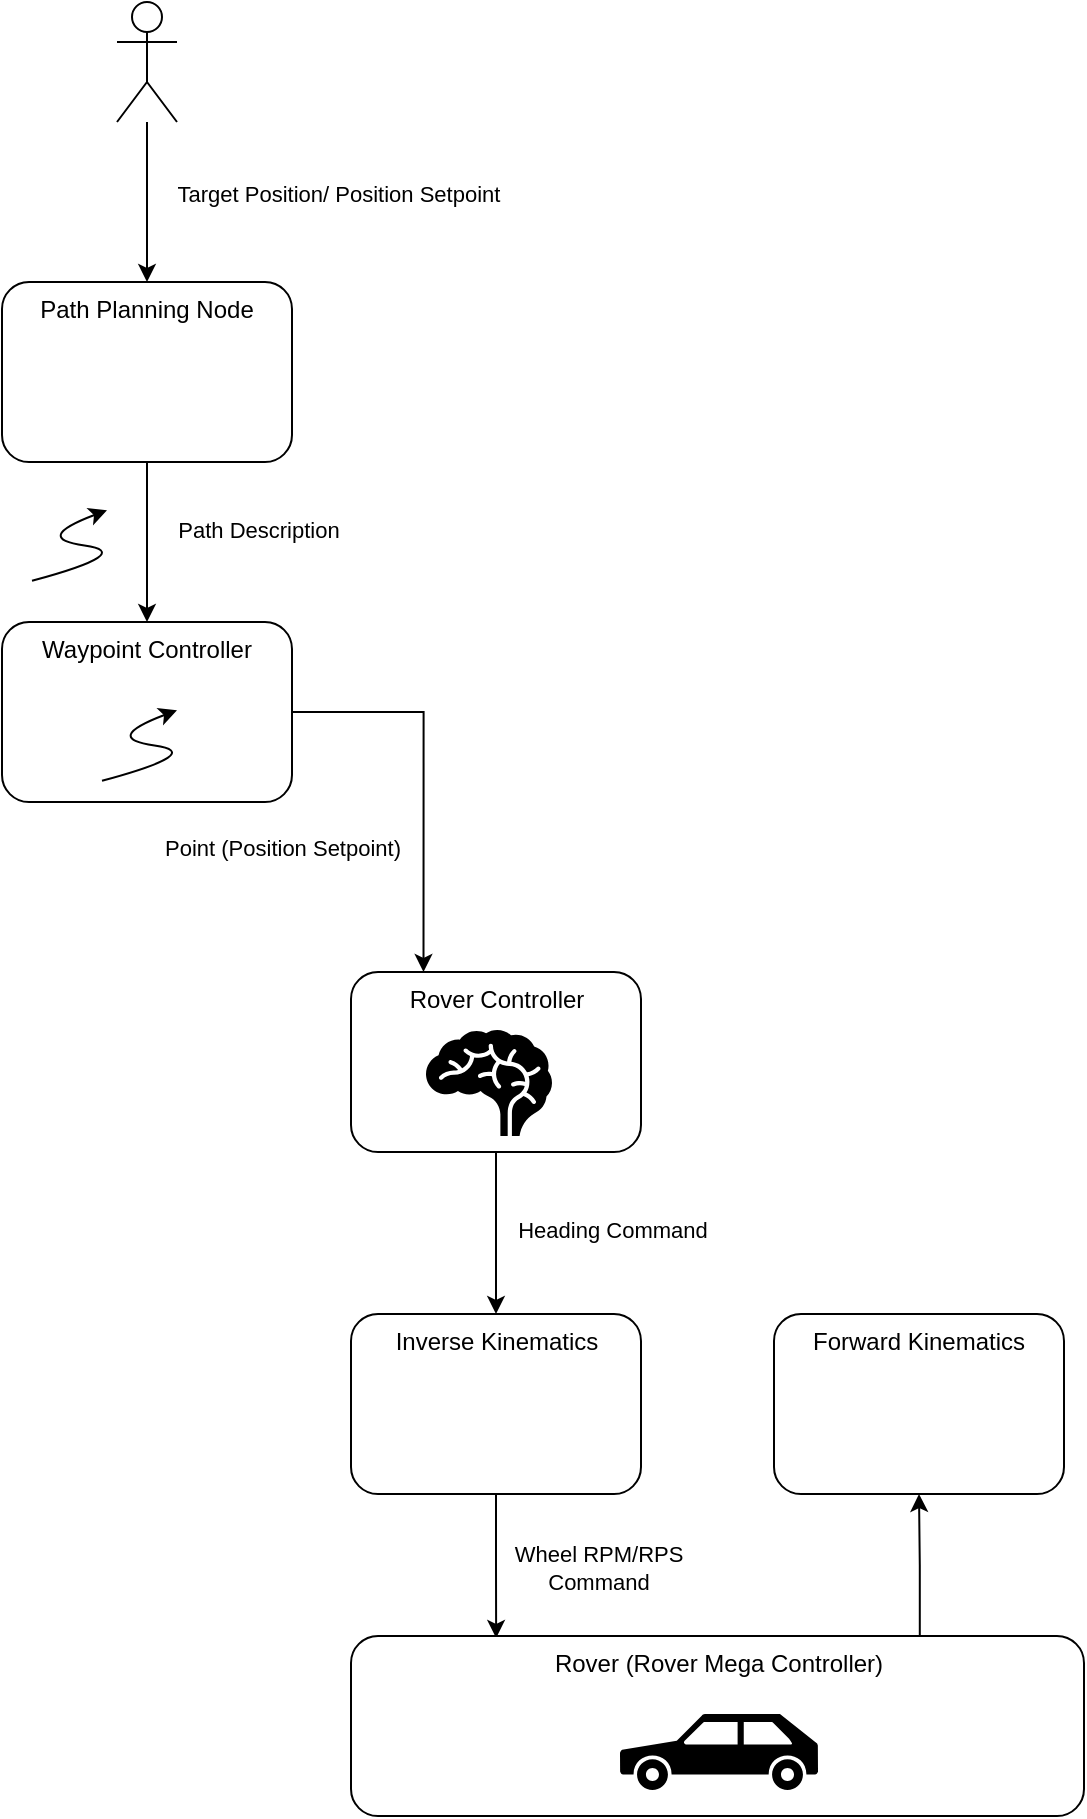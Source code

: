 <mxfile version="21.6.8" type="device">
  <diagram name="Page-1" id="Ks-X8nwVetvujPSjKnEU">
    <mxGraphModel dx="420" dy="219" grid="1" gridSize="1" guides="1" tooltips="1" connect="1" arrows="1" fold="1" page="1" pageScale="1" pageWidth="827" pageHeight="1169" math="0" shadow="0">
      <root>
        <mxCell id="0" />
        <mxCell id="1" parent="0" />
        <mxCell id="Bg1a5HAyLtSF39ObznLx-19" style="edgeStyle=orthogonalEdgeStyle;rounded=0;orthogonalLoop=1;jettySize=auto;html=1;exitX=0.5;exitY=1;exitDx=0;exitDy=0;entryX=0.5;entryY=0;entryDx=0;entryDy=0;" edge="1" parent="1" source="Bg1a5HAyLtSF39ObznLx-17" target="Bg1a5HAyLtSF39ObznLx-18">
          <mxGeometry relative="1" as="geometry" />
        </mxCell>
        <mxCell id="Bg1a5HAyLtSF39ObznLx-20" value="Path Description" style="edgeLabel;html=1;align=center;verticalAlign=middle;resizable=0;points=[];" vertex="1" connectable="0" parent="Bg1a5HAyLtSF39ObznLx-19">
          <mxGeometry x="-0.217" y="-1" relative="1" as="geometry">
            <mxPoint x="56" y="2" as="offset" />
          </mxGeometry>
        </mxCell>
        <mxCell id="Bg1a5HAyLtSF39ObznLx-17" value="Path Planning Node" style="rounded=1;whiteSpace=wrap;html=1;verticalAlign=top;" vertex="1" parent="1">
          <mxGeometry x="252" y="151" width="145" height="90" as="geometry" />
        </mxCell>
        <mxCell id="Bg1a5HAyLtSF39ObznLx-9" style="edgeStyle=orthogonalEdgeStyle;rounded=0;orthogonalLoop=1;jettySize=auto;html=1;entryX=0.5;entryY=0;entryDx=0;entryDy=0;" edge="1" parent="1" source="Bg1a5HAyLtSF39ObznLx-1" target="Bg1a5HAyLtSF39ObznLx-17">
          <mxGeometry relative="1" as="geometry">
            <mxPoint x="324.5" y="131" as="targetPoint" />
          </mxGeometry>
        </mxCell>
        <mxCell id="Bg1a5HAyLtSF39ObznLx-10" value="Target Position/ Position Setpoint" style="edgeLabel;html=1;align=center;verticalAlign=middle;resizable=0;points=[];" vertex="1" connectable="0" parent="Bg1a5HAyLtSF39ObznLx-9">
          <mxGeometry x="-0.113" y="2" relative="1" as="geometry">
            <mxPoint x="93" as="offset" />
          </mxGeometry>
        </mxCell>
        <mxCell id="Bg1a5HAyLtSF39ObznLx-1" value="" style="shape=umlActor;verticalLabelPosition=bottom;verticalAlign=top;html=1;outlineConnect=0;" vertex="1" parent="1">
          <mxGeometry x="309.5" y="11" width="30" height="60" as="geometry" />
        </mxCell>
        <mxCell id="Bg1a5HAyLtSF39ObznLx-8" value="" style="shape=image;html=1;verticalAlign=top;verticalLabelPosition=bottom;labelBackgroundColor=#ffffff;imageAspect=0;aspect=fixed;image=https://cdn4.iconfinder.com/data/icons/ionicons/512/icon-map-128.png" vertex="1" parent="1">
          <mxGeometry x="294.5" y="171" width="60" height="60" as="geometry" />
        </mxCell>
        <mxCell id="Bg1a5HAyLtSF39ObznLx-16" value="" style="group" vertex="1" connectable="0" parent="1">
          <mxGeometry x="259.5" y="251" width="60" height="48" as="geometry" />
        </mxCell>
        <mxCell id="Bg1a5HAyLtSF39ObznLx-11" value="" style="shape=image;html=1;verticalAlign=top;verticalLabelPosition=bottom;labelBackgroundColor=#ffffff;imageAspect=0;aspect=fixed;image=https://cdn1.iconfinder.com/data/icons/ui-essential-17/32/UI_Essential_Outline_2_essential-app-ui-location-map-pin-22-128.png" vertex="1" parent="Bg1a5HAyLtSF39ObznLx-16">
          <mxGeometry y="35.294" width="12.706" height="12.706" as="geometry" />
        </mxCell>
        <mxCell id="Bg1a5HAyLtSF39ObznLx-12" value="" style="curved=1;endArrow=classic;html=1;rounded=0;" edge="1" parent="Bg1a5HAyLtSF39ObznLx-16">
          <mxGeometry width="50" height="50" relative="1" as="geometry">
            <mxPoint x="7.5" y="49.412" as="sourcePoint" />
            <mxPoint x="45" y="14.118" as="targetPoint" />
            <Array as="points">
              <mxPoint x="60" y="35.294" />
              <mxPoint x="7.5" y="28.235" />
            </Array>
          </mxGeometry>
        </mxCell>
        <mxCell id="Bg1a5HAyLtSF39ObznLx-13" value="" style="shape=image;html=1;verticalAlign=top;verticalLabelPosition=bottom;labelBackgroundColor=#ffffff;imageAspect=0;aspect=fixed;image=https://cdn1.iconfinder.com/data/icons/ui-essential-17/32/UI_Essential_Outline_2_essential-app-ui-location-map-pin-22-128.png" vertex="1" parent="Bg1a5HAyLtSF39ObznLx-16">
          <mxGeometry x="37.5" width="12.706" height="12.706" as="geometry" />
        </mxCell>
        <mxCell id="Bg1a5HAyLtSF39ObznLx-36" style="edgeStyle=orthogonalEdgeStyle;rounded=0;orthogonalLoop=1;jettySize=auto;html=1;entryX=0.25;entryY=0;entryDx=0;entryDy=0;" edge="1" parent="1" source="Bg1a5HAyLtSF39ObznLx-18" target="Bg1a5HAyLtSF39ObznLx-35">
          <mxGeometry relative="1" as="geometry">
            <mxPoint x="324.5" y="487" as="targetPoint" />
          </mxGeometry>
        </mxCell>
        <mxCell id="Bg1a5HAyLtSF39ObznLx-39" value="Point (Position Setpoint)" style="edgeLabel;html=1;align=center;verticalAlign=middle;resizable=0;points=[];" vertex="1" connectable="0" parent="Bg1a5HAyLtSF39ObznLx-36">
          <mxGeometry x="0.225" y="1" relative="1" as="geometry">
            <mxPoint x="-72" y="14" as="offset" />
          </mxGeometry>
        </mxCell>
        <mxCell id="Bg1a5HAyLtSF39ObznLx-18" value="Waypoint Controller" style="rounded=1;whiteSpace=wrap;html=1;verticalAlign=top;" vertex="1" parent="1">
          <mxGeometry x="252" y="321" width="145" height="90" as="geometry" />
        </mxCell>
        <mxCell id="Bg1a5HAyLtSF39ObznLx-23" value="" style="shape=image;html=1;verticalAlign=top;verticalLabelPosition=bottom;labelBackgroundColor=#ffffff;imageAspect=0;aspect=fixed;image=https://cdn1.iconfinder.com/data/icons/ui-essential-17/32/UI_Essential_Outline_2_essential-app-ui-location-map-pin-22-128.png" vertex="1" parent="1">
          <mxGeometry x="295.5" y="388.004" width="12.706" height="12.706" as="geometry" />
        </mxCell>
        <mxCell id="Bg1a5HAyLtSF39ObznLx-24" value="" style="curved=1;endArrow=classic;html=1;rounded=0;" edge="1" parent="1">
          <mxGeometry width="50" height="50" relative="1" as="geometry">
            <mxPoint x="302" y="400.412" as="sourcePoint" />
            <mxPoint x="339.5" y="365.118" as="targetPoint" />
            <Array as="points">
              <mxPoint x="354.5" y="386.294" />
              <mxPoint x="302" y="379.235" />
            </Array>
          </mxGeometry>
        </mxCell>
        <mxCell id="Bg1a5HAyLtSF39ObznLx-25" value="" style="shape=image;html=1;verticalAlign=top;verticalLabelPosition=bottom;labelBackgroundColor=#ffffff;imageAspect=0;aspect=fixed;image=https://cdn1.iconfinder.com/data/icons/ui-essential-17/32/UI_Essential_Outline_2_essential-app-ui-location-map-pin-22-128.png" vertex="1" parent="1">
          <mxGeometry x="332.63" y="353" width="12.706" height="12.706" as="geometry" />
        </mxCell>
        <mxCell id="Bg1a5HAyLtSF39ObznLx-26" value="" style="shape=image;html=1;verticalAlign=top;verticalLabelPosition=bottom;labelBackgroundColor=#ffffff;imageAspect=0;aspect=fixed;image=https://cdn1.iconfinder.com/data/icons/ui-essential-17/32/UI_Essential_Outline_2_essential-app-ui-location-map-pin-22-128.png" vertex="1" parent="1">
          <mxGeometry x="308.21" y="384.004" width="12.706" height="12.706" as="geometry" />
        </mxCell>
        <mxCell id="Bg1a5HAyLtSF39ObznLx-27" value="" style="shape=image;html=1;verticalAlign=top;verticalLabelPosition=bottom;labelBackgroundColor=#ffffff;imageAspect=0;aspect=fixed;image=https://cdn1.iconfinder.com/data/icons/ui-essential-17/32/UI_Essential_Outline_2_essential-app-ui-location-map-pin-22-128.png" vertex="1" parent="1">
          <mxGeometry x="319.92" y="380.004" width="12.706" height="12.706" as="geometry" />
        </mxCell>
        <mxCell id="Bg1a5HAyLtSF39ObznLx-28" value="" style="shape=image;html=1;verticalAlign=top;verticalLabelPosition=bottom;labelBackgroundColor=#ffffff;imageAspect=0;aspect=fixed;image=https://cdn1.iconfinder.com/data/icons/ui-essential-17/32/UI_Essential_Outline_2_essential-app-ui-location-map-pin-22-128.png" vertex="1" parent="1">
          <mxGeometry x="329.5" y="372.004" width="12.706" height="12.706" as="geometry" />
        </mxCell>
        <mxCell id="Bg1a5HAyLtSF39ObznLx-30" value="" style="shape=image;html=1;verticalAlign=top;verticalLabelPosition=bottom;labelBackgroundColor=#ffffff;imageAspect=0;aspect=fixed;image=https://cdn1.iconfinder.com/data/icons/ui-essential-17/32/UI_Essential_Outline_2_essential-app-ui-location-map-pin-22-128.png" vertex="1" parent="1">
          <mxGeometry x="309.5" y="363.704" width="12.706" height="12.706" as="geometry" />
        </mxCell>
        <mxCell id="Bg1a5HAyLtSF39ObznLx-31" value="" style="shape=image;html=1;verticalAlign=top;verticalLabelPosition=bottom;labelBackgroundColor=#ffffff;imageAspect=0;aspect=fixed;image=https://cdn1.iconfinder.com/data/icons/ui-essential-17/32/UI_Essential_Outline_2_essential-app-ui-location-map-pin-22-128.png" vertex="1" parent="1">
          <mxGeometry x="319.92" y="357.004" width="12.706" height="12.706" as="geometry" />
        </mxCell>
        <mxCell id="Bg1a5HAyLtSF39ObznLx-44" style="edgeStyle=orthogonalEdgeStyle;rounded=0;orthogonalLoop=1;jettySize=auto;html=1;" edge="1" parent="1" source="Bg1a5HAyLtSF39ObznLx-35" target="Bg1a5HAyLtSF39ObznLx-41">
          <mxGeometry relative="1" as="geometry" />
        </mxCell>
        <mxCell id="Bg1a5HAyLtSF39ObznLx-50" value="Heading Command" style="edgeLabel;html=1;align=center;verticalAlign=middle;resizable=0;points=[];" vertex="1" connectable="0" parent="Bg1a5HAyLtSF39ObznLx-44">
          <mxGeometry x="-0.049" relative="1" as="geometry">
            <mxPoint x="58" as="offset" />
          </mxGeometry>
        </mxCell>
        <mxCell id="Bg1a5HAyLtSF39ObznLx-35" value="Rover Controller" style="rounded=1;whiteSpace=wrap;html=1;verticalAlign=top;" vertex="1" parent="1">
          <mxGeometry x="426.5" y="496" width="145" height="90" as="geometry" />
        </mxCell>
        <mxCell id="Bg1a5HAyLtSF39ObznLx-38" value="" style="shape=image;html=1;verticalAlign=top;verticalLabelPosition=bottom;labelBackgroundColor=#ffffff;imageAspect=0;aspect=fixed;image=https://cdn1.iconfinder.com/data/icons/ui-essential-17/32/UI_Essential_Outline_2_essential-app-ui-location-map-pin-22-128.png" vertex="1" parent="1">
          <mxGeometry x="393" y="445.004" width="12.706" height="12.706" as="geometry" />
        </mxCell>
        <mxCell id="Bg1a5HAyLtSF39ObznLx-53" style="edgeStyle=orthogonalEdgeStyle;rounded=0;orthogonalLoop=1;jettySize=auto;html=1;exitX=0.5;exitY=1;exitDx=0;exitDy=0;entryX=0.198;entryY=0.011;entryDx=0;entryDy=0;entryPerimeter=0;" edge="1" parent="1" source="Bg1a5HAyLtSF39ObznLx-41" target="Bg1a5HAyLtSF39ObznLx-51">
          <mxGeometry relative="1" as="geometry">
            <mxPoint x="498" y="826" as="targetPoint" />
          </mxGeometry>
        </mxCell>
        <mxCell id="Bg1a5HAyLtSF39ObznLx-54" value="&lt;div&gt;Wheel RPM/RPS&lt;/div&gt;&lt;div&gt;Command&lt;/div&gt;" style="edgeLabel;html=1;align=center;verticalAlign=middle;resizable=0;points=[];" vertex="1" connectable="0" parent="Bg1a5HAyLtSF39ObznLx-53">
          <mxGeometry x="-0.178" y="1" relative="1" as="geometry">
            <mxPoint x="50" y="7" as="offset" />
          </mxGeometry>
        </mxCell>
        <mxCell id="Bg1a5HAyLtSF39ObznLx-41" value="Inverse Kinematics" style="rounded=1;whiteSpace=wrap;html=1;verticalAlign=top;" vertex="1" parent="1">
          <mxGeometry x="426.5" y="667" width="145" height="90" as="geometry" />
        </mxCell>
        <mxCell id="Bg1a5HAyLtSF39ObznLx-40" value="" style="shape=image;html=1;verticalAlign=top;verticalLabelPosition=bottom;labelBackgroundColor=#ffffff;imageAspect=0;aspect=fixed;image=https://cdn2.iconfinder.com/data/icons/boxicons-regular-vol-1/24/bx-calculator-128.png" vertex="1" parent="1">
          <mxGeometry x="479.5" y="703" width="39" height="39" as="geometry" />
        </mxCell>
        <mxCell id="Bg1a5HAyLtSF39ObznLx-47" value="" style="shape=mxgraph.signs.healthcare.brain;html=1;pointerEvents=1;fillColor=#000000;strokeColor=none;verticalLabelPosition=bottom;verticalAlign=top;align=center;" vertex="1" parent="1">
          <mxGeometry x="464" y="525" width="63" height="53" as="geometry" />
        </mxCell>
        <mxCell id="Bg1a5HAyLtSF39ObznLx-49" value="" style="shape=image;html=1;verticalAlign=top;verticalLabelPosition=bottom;labelBackgroundColor=#ffffff;imageAspect=0;aspect=fixed;image=https://cdn3.iconfinder.com/data/icons/essential-pack-2/48/20-Compass-128.png" vertex="1" parent="1">
          <mxGeometry x="454" y="608" width="32" height="32" as="geometry" />
        </mxCell>
        <mxCell id="Bg1a5HAyLtSF39ObznLx-51" value="Rover (Rover Mega Controller)" style="rounded=1;whiteSpace=wrap;html=1;verticalAlign=top;" vertex="1" parent="1">
          <mxGeometry x="426.5" y="828" width="366.5" height="90" as="geometry" />
        </mxCell>
        <mxCell id="Bg1a5HAyLtSF39ObznLx-52" value="" style="shape=mxgraph.signs.transportation.car_3;html=1;pointerEvents=1;fillColor=#000000;strokeColor=none;verticalLabelPosition=bottom;verticalAlign=top;align=center;" vertex="1" parent="1">
          <mxGeometry x="561" y="867" width="99" height="38" as="geometry" />
        </mxCell>
        <mxCell id="Bg1a5HAyLtSF39ObznLx-56" value="" style="shape=image;html=1;verticalAlign=top;verticalLabelPosition=bottom;labelBackgroundColor=#ffffff;imageAspect=0;aspect=fixed;image=https://cdn2.iconfinder.com/data/icons/essential-web-3/50/dashboard-control-gauge-measuring-amount-128.png" vertex="1" parent="1">
          <mxGeometry x="452.5" y="777" width="35" height="35" as="geometry" />
        </mxCell>
        <mxCell id="Bg1a5HAyLtSF39ObznLx-59" style="edgeStyle=orthogonalEdgeStyle;rounded=0;orthogonalLoop=1;jettySize=auto;html=1;exitX=0.776;exitY=-0.002;exitDx=0;exitDy=0;exitPerimeter=0;" edge="1" parent="1" source="Bg1a5HAyLtSF39ObznLx-51" target="Bg1a5HAyLtSF39ObznLx-57">
          <mxGeometry relative="1" as="geometry">
            <mxPoint x="710.52" y="782" as="sourcePoint" />
          </mxGeometry>
        </mxCell>
        <mxCell id="Bg1a5HAyLtSF39ObznLx-57" value="Forward Kinematics" style="rounded=1;whiteSpace=wrap;html=1;verticalAlign=top;" vertex="1" parent="1">
          <mxGeometry x="638" y="667" width="145" height="90" as="geometry" />
        </mxCell>
        <mxCell id="Bg1a5HAyLtSF39ObznLx-60" value="" style="shape=image;html=1;verticalAlign=top;verticalLabelPosition=bottom;labelBackgroundColor=#ffffff;imageAspect=0;aspect=fixed;image=https://cdn2.iconfinder.com/data/icons/boxicons-regular-vol-1/24/bx-calculator-128.png" vertex="1" parent="1">
          <mxGeometry x="690" y="702" width="39" height="39" as="geometry" />
        </mxCell>
      </root>
    </mxGraphModel>
  </diagram>
</mxfile>
